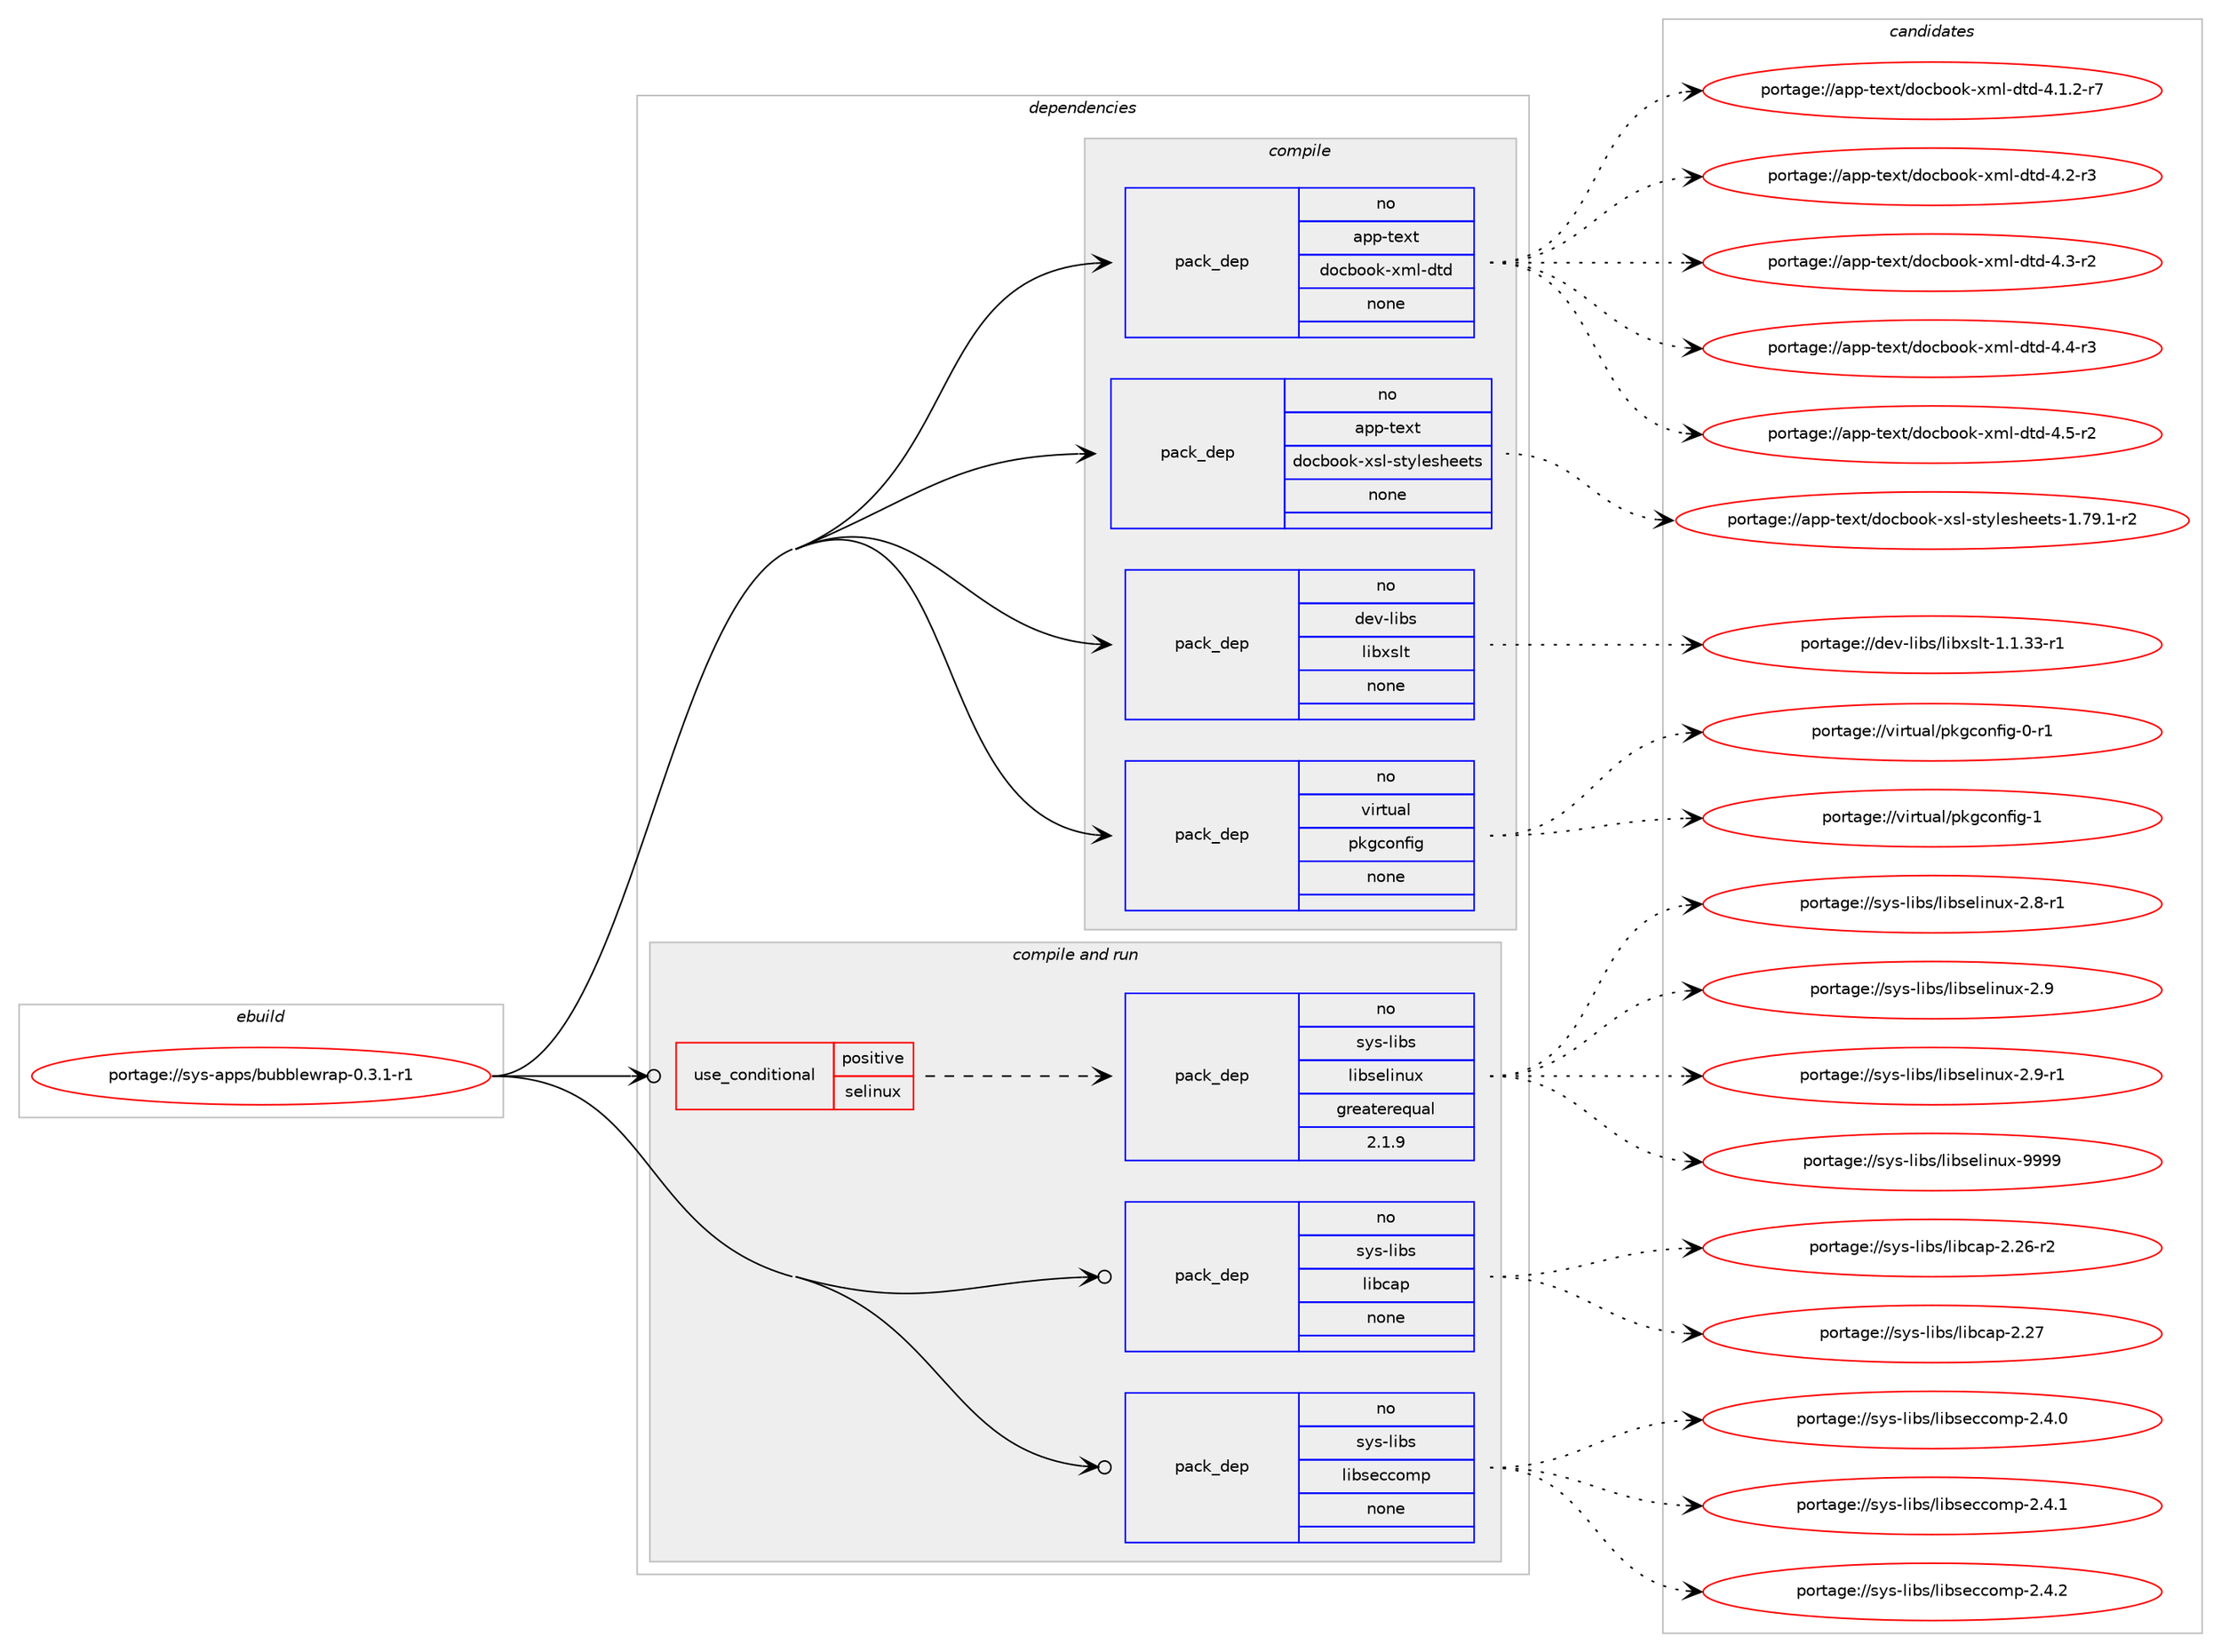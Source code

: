 digraph prolog {

# *************
# Graph options
# *************

newrank=true;
concentrate=true;
compound=true;
graph [rankdir=LR,fontname=Helvetica,fontsize=10,ranksep=1.5];#, ranksep=2.5, nodesep=0.2];
edge  [arrowhead=vee];
node  [fontname=Helvetica,fontsize=10];

# **********
# The ebuild
# **********

subgraph cluster_leftcol {
color=gray;
rank=same;
label=<<i>ebuild</i>>;
id [label="portage://sys-apps/bubblewrap-0.3.1-r1", color=red, width=4, href="../sys-apps/bubblewrap-0.3.1-r1.svg"];
}

# ****************
# The dependencies
# ****************

subgraph cluster_midcol {
color=gray;
label=<<i>dependencies</i>>;
subgraph cluster_compile {
fillcolor="#eeeeee";
style=filled;
label=<<i>compile</i>>;
subgraph pack301185 {
dependency406735 [label=<<TABLE BORDER="0" CELLBORDER="1" CELLSPACING="0" CELLPADDING="4" WIDTH="220"><TR><TD ROWSPAN="6" CELLPADDING="30">pack_dep</TD></TR><TR><TD WIDTH="110">no</TD></TR><TR><TD>app-text</TD></TR><TR><TD>docbook-xml-dtd</TD></TR><TR><TD>none</TD></TR><TR><TD></TD></TR></TABLE>>, shape=none, color=blue];
}
id:e -> dependency406735:w [weight=20,style="solid",arrowhead="vee"];
subgraph pack301186 {
dependency406736 [label=<<TABLE BORDER="0" CELLBORDER="1" CELLSPACING="0" CELLPADDING="4" WIDTH="220"><TR><TD ROWSPAN="6" CELLPADDING="30">pack_dep</TD></TR><TR><TD WIDTH="110">no</TD></TR><TR><TD>app-text</TD></TR><TR><TD>docbook-xsl-stylesheets</TD></TR><TR><TD>none</TD></TR><TR><TD></TD></TR></TABLE>>, shape=none, color=blue];
}
id:e -> dependency406736:w [weight=20,style="solid",arrowhead="vee"];
subgraph pack301187 {
dependency406737 [label=<<TABLE BORDER="0" CELLBORDER="1" CELLSPACING="0" CELLPADDING="4" WIDTH="220"><TR><TD ROWSPAN="6" CELLPADDING="30">pack_dep</TD></TR><TR><TD WIDTH="110">no</TD></TR><TR><TD>dev-libs</TD></TR><TR><TD>libxslt</TD></TR><TR><TD>none</TD></TR><TR><TD></TD></TR></TABLE>>, shape=none, color=blue];
}
id:e -> dependency406737:w [weight=20,style="solid",arrowhead="vee"];
subgraph pack301188 {
dependency406738 [label=<<TABLE BORDER="0" CELLBORDER="1" CELLSPACING="0" CELLPADDING="4" WIDTH="220"><TR><TD ROWSPAN="6" CELLPADDING="30">pack_dep</TD></TR><TR><TD WIDTH="110">no</TD></TR><TR><TD>virtual</TD></TR><TR><TD>pkgconfig</TD></TR><TR><TD>none</TD></TR><TR><TD></TD></TR></TABLE>>, shape=none, color=blue];
}
id:e -> dependency406738:w [weight=20,style="solid",arrowhead="vee"];
}
subgraph cluster_compileandrun {
fillcolor="#eeeeee";
style=filled;
label=<<i>compile and run</i>>;
subgraph cond98755 {
dependency406739 [label=<<TABLE BORDER="0" CELLBORDER="1" CELLSPACING="0" CELLPADDING="4"><TR><TD ROWSPAN="3" CELLPADDING="10">use_conditional</TD></TR><TR><TD>positive</TD></TR><TR><TD>selinux</TD></TR></TABLE>>, shape=none, color=red];
subgraph pack301189 {
dependency406740 [label=<<TABLE BORDER="0" CELLBORDER="1" CELLSPACING="0" CELLPADDING="4" WIDTH="220"><TR><TD ROWSPAN="6" CELLPADDING="30">pack_dep</TD></TR><TR><TD WIDTH="110">no</TD></TR><TR><TD>sys-libs</TD></TR><TR><TD>libselinux</TD></TR><TR><TD>greaterequal</TD></TR><TR><TD>2.1.9</TD></TR></TABLE>>, shape=none, color=blue];
}
dependency406739:e -> dependency406740:w [weight=20,style="dashed",arrowhead="vee"];
}
id:e -> dependency406739:w [weight=20,style="solid",arrowhead="odotvee"];
subgraph pack301190 {
dependency406741 [label=<<TABLE BORDER="0" CELLBORDER="1" CELLSPACING="0" CELLPADDING="4" WIDTH="220"><TR><TD ROWSPAN="6" CELLPADDING="30">pack_dep</TD></TR><TR><TD WIDTH="110">no</TD></TR><TR><TD>sys-libs</TD></TR><TR><TD>libcap</TD></TR><TR><TD>none</TD></TR><TR><TD></TD></TR></TABLE>>, shape=none, color=blue];
}
id:e -> dependency406741:w [weight=20,style="solid",arrowhead="odotvee"];
subgraph pack301191 {
dependency406742 [label=<<TABLE BORDER="0" CELLBORDER="1" CELLSPACING="0" CELLPADDING="4" WIDTH="220"><TR><TD ROWSPAN="6" CELLPADDING="30">pack_dep</TD></TR><TR><TD WIDTH="110">no</TD></TR><TR><TD>sys-libs</TD></TR><TR><TD>libseccomp</TD></TR><TR><TD>none</TD></TR><TR><TD></TD></TR></TABLE>>, shape=none, color=blue];
}
id:e -> dependency406742:w [weight=20,style="solid",arrowhead="odotvee"];
}
subgraph cluster_run {
fillcolor="#eeeeee";
style=filled;
label=<<i>run</i>>;
}
}

# **************
# The candidates
# **************

subgraph cluster_choices {
rank=same;
color=gray;
label=<<i>candidates</i>>;

subgraph choice301185 {
color=black;
nodesep=1;
choiceportage971121124511610112011647100111999811111110745120109108451001161004552464946504511455 [label="portage://app-text/docbook-xml-dtd-4.1.2-r7", color=red, width=4,href="../app-text/docbook-xml-dtd-4.1.2-r7.svg"];
choiceportage97112112451161011201164710011199981111111074512010910845100116100455246504511451 [label="portage://app-text/docbook-xml-dtd-4.2-r3", color=red, width=4,href="../app-text/docbook-xml-dtd-4.2-r3.svg"];
choiceportage97112112451161011201164710011199981111111074512010910845100116100455246514511450 [label="portage://app-text/docbook-xml-dtd-4.3-r2", color=red, width=4,href="../app-text/docbook-xml-dtd-4.3-r2.svg"];
choiceportage97112112451161011201164710011199981111111074512010910845100116100455246524511451 [label="portage://app-text/docbook-xml-dtd-4.4-r3", color=red, width=4,href="../app-text/docbook-xml-dtd-4.4-r3.svg"];
choiceportage97112112451161011201164710011199981111111074512010910845100116100455246534511450 [label="portage://app-text/docbook-xml-dtd-4.5-r2", color=red, width=4,href="../app-text/docbook-xml-dtd-4.5-r2.svg"];
dependency406735:e -> choiceportage971121124511610112011647100111999811111110745120109108451001161004552464946504511455:w [style=dotted,weight="100"];
dependency406735:e -> choiceportage97112112451161011201164710011199981111111074512010910845100116100455246504511451:w [style=dotted,weight="100"];
dependency406735:e -> choiceportage97112112451161011201164710011199981111111074512010910845100116100455246514511450:w [style=dotted,weight="100"];
dependency406735:e -> choiceportage97112112451161011201164710011199981111111074512010910845100116100455246524511451:w [style=dotted,weight="100"];
dependency406735:e -> choiceportage97112112451161011201164710011199981111111074512010910845100116100455246534511450:w [style=dotted,weight="100"];
}
subgraph choice301186 {
color=black;
nodesep=1;
choiceportage97112112451161011201164710011199981111111074512011510845115116121108101115104101101116115454946555746494511450 [label="portage://app-text/docbook-xsl-stylesheets-1.79.1-r2", color=red, width=4,href="../app-text/docbook-xsl-stylesheets-1.79.1-r2.svg"];
dependency406736:e -> choiceportage97112112451161011201164710011199981111111074512011510845115116121108101115104101101116115454946555746494511450:w [style=dotted,weight="100"];
}
subgraph choice301187 {
color=black;
nodesep=1;
choiceportage10010111845108105981154710810598120115108116454946494651514511449 [label="portage://dev-libs/libxslt-1.1.33-r1", color=red, width=4,href="../dev-libs/libxslt-1.1.33-r1.svg"];
dependency406737:e -> choiceportage10010111845108105981154710810598120115108116454946494651514511449:w [style=dotted,weight="100"];
}
subgraph choice301188 {
color=black;
nodesep=1;
choiceportage11810511411611797108471121071039911111010210510345484511449 [label="portage://virtual/pkgconfig-0-r1", color=red, width=4,href="../virtual/pkgconfig-0-r1.svg"];
choiceportage1181051141161179710847112107103991111101021051034549 [label="portage://virtual/pkgconfig-1", color=red, width=4,href="../virtual/pkgconfig-1.svg"];
dependency406738:e -> choiceportage11810511411611797108471121071039911111010210510345484511449:w [style=dotted,weight="100"];
dependency406738:e -> choiceportage1181051141161179710847112107103991111101021051034549:w [style=dotted,weight="100"];
}
subgraph choice301189 {
color=black;
nodesep=1;
choiceportage11512111545108105981154710810598115101108105110117120455046564511449 [label="portage://sys-libs/libselinux-2.8-r1", color=red, width=4,href="../sys-libs/libselinux-2.8-r1.svg"];
choiceportage1151211154510810598115471081059811510110810511011712045504657 [label="portage://sys-libs/libselinux-2.9", color=red, width=4,href="../sys-libs/libselinux-2.9.svg"];
choiceportage11512111545108105981154710810598115101108105110117120455046574511449 [label="portage://sys-libs/libselinux-2.9-r1", color=red, width=4,href="../sys-libs/libselinux-2.9-r1.svg"];
choiceportage115121115451081059811547108105981151011081051101171204557575757 [label="portage://sys-libs/libselinux-9999", color=red, width=4,href="../sys-libs/libselinux-9999.svg"];
dependency406740:e -> choiceportage11512111545108105981154710810598115101108105110117120455046564511449:w [style=dotted,weight="100"];
dependency406740:e -> choiceportage1151211154510810598115471081059811510110810511011712045504657:w [style=dotted,weight="100"];
dependency406740:e -> choiceportage11512111545108105981154710810598115101108105110117120455046574511449:w [style=dotted,weight="100"];
dependency406740:e -> choiceportage115121115451081059811547108105981151011081051101171204557575757:w [style=dotted,weight="100"];
}
subgraph choice301190 {
color=black;
nodesep=1;
choiceportage11512111545108105981154710810598999711245504650544511450 [label="portage://sys-libs/libcap-2.26-r2", color=red, width=4,href="../sys-libs/libcap-2.26-r2.svg"];
choiceportage1151211154510810598115471081059899971124550465055 [label="portage://sys-libs/libcap-2.27", color=red, width=4,href="../sys-libs/libcap-2.27.svg"];
dependency406741:e -> choiceportage11512111545108105981154710810598999711245504650544511450:w [style=dotted,weight="100"];
dependency406741:e -> choiceportage1151211154510810598115471081059899971124550465055:w [style=dotted,weight="100"];
}
subgraph choice301191 {
color=black;
nodesep=1;
choiceportage115121115451081059811547108105981151019999111109112455046524648 [label="portage://sys-libs/libseccomp-2.4.0", color=red, width=4,href="../sys-libs/libseccomp-2.4.0.svg"];
choiceportage115121115451081059811547108105981151019999111109112455046524649 [label="portage://sys-libs/libseccomp-2.4.1", color=red, width=4,href="../sys-libs/libseccomp-2.4.1.svg"];
choiceportage115121115451081059811547108105981151019999111109112455046524650 [label="portage://sys-libs/libseccomp-2.4.2", color=red, width=4,href="../sys-libs/libseccomp-2.4.2.svg"];
dependency406742:e -> choiceportage115121115451081059811547108105981151019999111109112455046524648:w [style=dotted,weight="100"];
dependency406742:e -> choiceportage115121115451081059811547108105981151019999111109112455046524649:w [style=dotted,weight="100"];
dependency406742:e -> choiceportage115121115451081059811547108105981151019999111109112455046524650:w [style=dotted,weight="100"];
}
}

}
